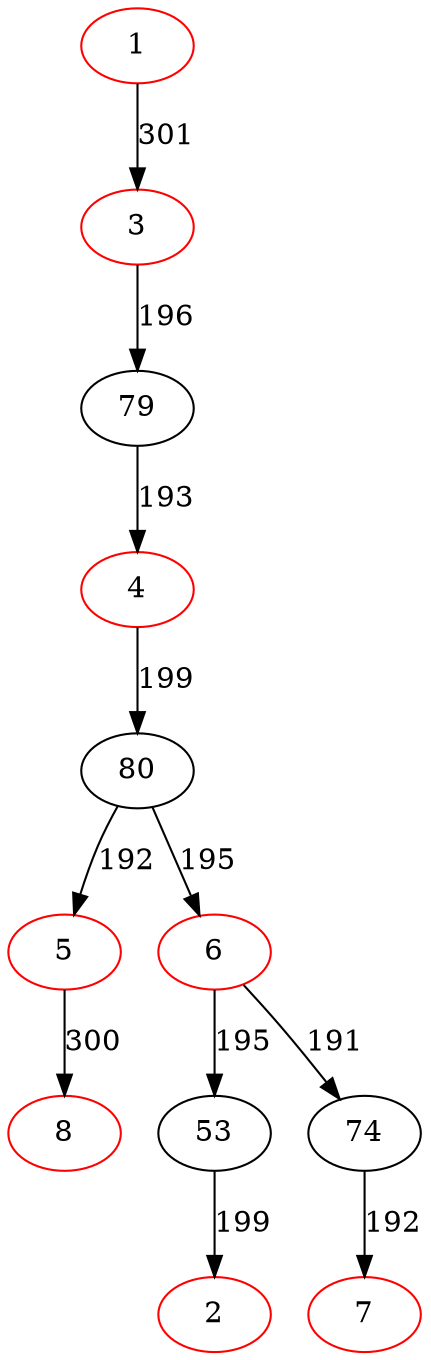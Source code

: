 digraph {
1[color=red]
3[color=red]
79[color=black]
4[color=red]
80[color=black]
5[color=red]
8[color=red]
5->8[label=300]
80->5[label=192]
6[color=red]
53[color=black]
2[color=red]
53->2[label=199]
6->53[label=195]
74[color=black]
7[color=red]
74->7[label=192]
6->74[label=191]
80->6[label=195]
4->80[label=199]
79->4[label=193]
3->79[label=196]
1->3[label=301]
}